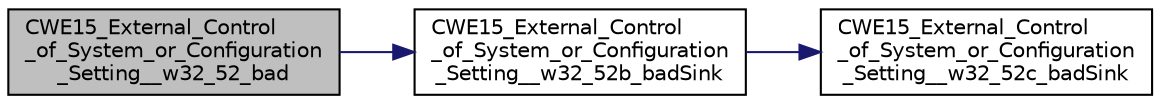 digraph "CWE15_External_Control_of_System_or_Configuration_Setting__w32_52_bad"
{
  edge [fontname="Helvetica",fontsize="10",labelfontname="Helvetica",labelfontsize="10"];
  node [fontname="Helvetica",fontsize="10",shape=record];
  rankdir="LR";
  Node176 [label="CWE15_External_Control\l_of_System_or_Configuration\l_Setting__w32_52_bad",height=0.2,width=0.4,color="black", fillcolor="grey75", style="filled", fontcolor="black"];
  Node176 -> Node177 [color="midnightblue",fontsize="10",style="solid",fontname="Helvetica"];
  Node177 [label="CWE15_External_Control\l_of_System_or_Configuration\l_Setting__w32_52b_badSink",height=0.2,width=0.4,color="black", fillcolor="white", style="filled",URL="$CWE15__External__Control__of__System__or__Configuration__Setting____w32__52a_8c.html#a226a6d0a975e940f1f9d358c14019639"];
  Node177 -> Node178 [color="midnightblue",fontsize="10",style="solid",fontname="Helvetica"];
  Node178 [label="CWE15_External_Control\l_of_System_or_Configuration\l_Setting__w32_52c_badSink",height=0.2,width=0.4,color="black", fillcolor="white", style="filled",URL="$CWE15__External__Control__of__System__or__Configuration__Setting____w32__52b_8c.html#a183f6961f01e17aff282547ef21c3614"];
}
